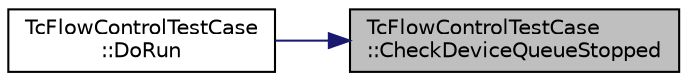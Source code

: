 digraph "TcFlowControlTestCase::CheckDeviceQueueStopped"
{
 // LATEX_PDF_SIZE
  edge [fontname="Helvetica",fontsize="10",labelfontname="Helvetica",labelfontsize="10"];
  node [fontname="Helvetica",fontsize="10",shape=record];
  rankdir="RL";
  Node1 [label="TcFlowControlTestCase\l::CheckDeviceQueueStopped",height=0.2,width=0.4,color="black", fillcolor="grey75", style="filled", fontcolor="black",tooltip="Check if the device queue is in the expected status (stopped or not)"];
  Node1 -> Node2 [dir="back",color="midnightblue",fontsize="10",style="solid",fontname="Helvetica"];
  Node2 [label="TcFlowControlTestCase\l::DoRun",height=0.2,width=0.4,color="black", fillcolor="white", style="filled",URL="$class_tc_flow_control_test_case.html#a671ac2565d04fd5618e2743289d1b707",tooltip="Implementation to actually run this TestCase."];
}
